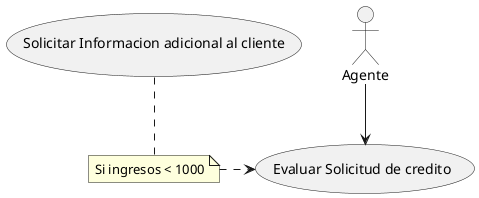 @startuml
'https://plantuml.com/use-case-diagram

:Agente: --> (Evaluar Solicitud de credito)
note "Si ingresos < 1000" as n
(Solicitar Informacion adicional al cliente) .. n
n .> (Evaluar Solicitud de credito)

@enduml